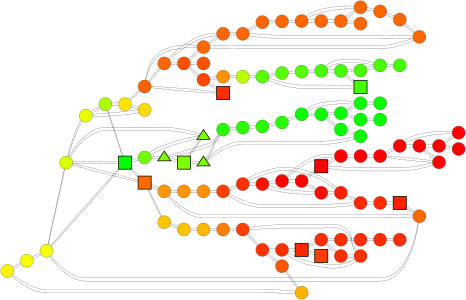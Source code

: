 graph G{
rankdir="LR";
size="10,2";
0 [shape="circle",label="",style=filled,fillcolor="#fff400",penwidth="1",fixedsize=true,width="1",height="1"];
1 [shape="circle",label="",style=filled,fillcolor="#ff6600",penwidth="1",fixedsize=true,width="1",height="1"];
2 [shape="circle",label="",style=filled,fillcolor="#aaff00",penwidth="1",fixedsize=true,width="1",height="1"];
3 [shape="circle",label="",style=filled,fillcolor="#09ff00",penwidth="1",fixedsize=true,width="1",height="1"];
4 [shape="circle",label="",style=filled,fillcolor="#09ff00",penwidth="1",fixedsize=true,width="1",height="1"];
5 [shape="circle",label="",style=filled,fillcolor="#ff6600",penwidth="1",fixedsize=true,width="1",height="1"];
6 [shape="square",label="",style=filled,fillcolor="#ff1e00",penwidth="4",fixedsize=true,width="1",height="1"];
7 [shape="circle",label="",style=filled,fillcolor="#ffdb00",penwidth="1",fixedsize=true,width="1",height="1"];
8 [shape="circle",label="",style=filled,fillcolor="#46ff00",penwidth="1",fixedsize=true,width="1",height="1"];
9 [shape="circle",label="",style=filled,fillcolor="#ff0000",penwidth="1",fixedsize=true,width="1",height="1"];
10 [shape="circle",label="",style=filled,fillcolor="#ff6600",penwidth="1",fixedsize=true,width="1",height="1"];
11 [shape="circle",label="",style=filled,fillcolor="#ff0000",penwidth="1",fixedsize=true,width="1",height="1"];
12 [shape="circle",label="",style=filled,fillcolor="#ff6600",penwidth="1",fixedsize=true,width="1",height="1"];
13 [shape="circle",label="",style=filled,fillcolor="#ff0300",penwidth="1",fixedsize=true,width="1",height="1"];
14 [shape="circle",label="",style=filled,fillcolor="#09ff00",penwidth="1",fixedsize=true,width="1",height="1"];
15 [shape="circle",label="",style=filled,fillcolor="#f7ff00",penwidth="1",fixedsize=true,width="1",height="1"];
16 [shape="circle",label="",style=filled,fillcolor="#ff1100",penwidth="1",fixedsize=true,width="1",height="1"];
17 [shape="circle",label="",style=filled,fillcolor="#ff6600",penwidth="1",fixedsize=true,width="1",height="1"];
18 [shape="circle",label="",style=filled,fillcolor="#ff0000",penwidth="1",fixedsize=true,width="1",height="1"];
19 [shape="circle",label="",style=filled,fillcolor="#ff1e00",penwidth="1",fixedsize=true,width="1",height="1"];
20 [shape="circle",label="",style=filled,fillcolor="#29ff00",penwidth="1",fixedsize=true,width="1",height="1"];
21 [shape="circle",label="",style=filled,fillcolor="#09ff00",penwidth="1",fixedsize=true,width="1",height="1"];
22 [shape="circle",label="",style=filled,fillcolor="#ff6600",penwidth="1",fixedsize=true,width="1",height="1"];
23 [shape="circle",label="",style=filled,fillcolor="#ff0000",penwidth="1",fixedsize=true,width="1",height="1"];
24 [shape="circle",label="",style=filled,fillcolor="#ff0000",penwidth="1",fixedsize=true,width="1",height="1"];
25 [shape="circle",label="",style=filled,fillcolor="#ff5400",penwidth="1",fixedsize=true,width="1",height="1"];
26 [shape="square",label="",style=filled,fillcolor="#7dff00",penwidth="4",fixedsize=true,width="1",height="1"];
27 [shape="circle",label="",style=filled,fillcolor="#ff2e00",penwidth="1",fixedsize=true,width="1",height="1"];
28 [shape="circle",label="",style=filled,fillcolor="#09ff00",penwidth="1",fixedsize=true,width="1",height="1"];
29 [shape="circle",label="",style=filled,fillcolor="#ff2d00",penwidth="1",fixedsize=true,width="1",height="1"];
30 [shape="circle",label="",style=filled,fillcolor="#ff3000",penwidth="1",fixedsize=true,width="1",height="1"];
31 [shape="square",label="",style=filled,fillcolor="#ff0000",penwidth="4",fixedsize=true,width="1",height="1"];
32 [shape="circle",label="",style=filled,fillcolor="#faff00",penwidth="1",fixedsize=true,width="1",height="1"];
33 [shape="triangle",label="",style=filled,fillcolor="#7dff00",penwidth="4",fixedsize=true,width="1",height="1"];
34 [shape="circle",label="",style=filled,fillcolor="#ff6600",penwidth="1",fixedsize=true,width="1",height="1"];
35 [shape="circle",label="",style=filled,fillcolor="#58ff00",penwidth="1",fixedsize=true,width="1",height="1"];
36 [shape="circle",label="",style=filled,fillcolor="#ff6300",penwidth="1",fixedsize=true,width="1",height="1"];
37 [shape="triangle",label="",style=filled,fillcolor="#7dff00",penwidth="4",fixedsize=true,width="1",height="1"];
38 [shape="circle",label="",style=filled,fillcolor="#ff6600",penwidth="1",fixedsize=true,width="1",height="1"];
39 [shape="square",label="",style=filled,fillcolor="#ff2700",penwidth="4",fixedsize=true,width="1",height="1"];
40 [shape="circle",label="",style=filled,fillcolor="#ff5200",penwidth="1",fixedsize=true,width="1",height="1"];
41 [shape="circle",label="",style=filled,fillcolor="#ff2d00",penwidth="1",fixedsize=true,width="1",height="1"];
42 [shape="circle",label="",style=filled,fillcolor="#ff0000",penwidth="1",fixedsize=true,width="1",height="1"];
43 [shape="square",label="",style=filled,fillcolor="#ff6a00",penwidth="4",fixedsize=true,width="1",height="1"];
44 [shape="circle",label="",style=filled,fillcolor="#ff0100",penwidth="1",fixedsize=true,width="1",height="1"];
45 [shape="circle",label="",style=filled,fillcolor="#ff0000",penwidth="1",fixedsize=true,width="1",height="1"];
46 [shape="circle",label="",style=filled,fillcolor="#09ff00",penwidth="1",fixedsize=true,width="1",height="1"];
47 [shape="circle",label="",style=filled,fillcolor="#29ff00",penwidth="1",fixedsize=true,width="1",height="1"];
48 [shape="circle",label="",style=filled,fillcolor="#ff6600",penwidth="1",fixedsize=true,width="1",height="1"];
49 [shape="circle",label="",style=filled,fillcolor="#09ff00",penwidth="1",fixedsize=true,width="1",height="1"];
50 [shape="circle",label="",style=filled,fillcolor="#ff2e00",penwidth="1",fixedsize=true,width="1",height="1"];
51 [shape="circle",label="",style=filled,fillcolor="#ff9500",penwidth="1",fixedsize=true,width="1",height="1"];
52 [shape="circle",label="",style=filled,fillcolor="#ff4100",penwidth="1",fixedsize=true,width="1",height="1"];
53 [shape="circle",label="",style=filled,fillcolor="#09ff00",penwidth="1",fixedsize=true,width="1",height="1"];
54 [shape="circle",label="",style=filled,fillcolor="#ff9300",penwidth="1",fixedsize=true,width="1",height="1"];
55 [shape="circle",label="",style=filled,fillcolor="#ff6900",penwidth="1",fixedsize=true,width="1",height="1"];
56 [shape="circle",label="",style=filled,fillcolor="#ff3400",penwidth="1",fixedsize=true,width="1",height="1"];
57 [shape="circle",label="",style=filled,fillcolor="#ff9500",penwidth="1",fixedsize=true,width="1",height="1"];
58 [shape="circle",label="",style=filled,fillcolor="#ff6600",penwidth="1",fixedsize=true,width="1",height="1"];
59 [shape="circle",label="",style=filled,fillcolor="#46ff00",penwidth="1",fixedsize=true,width="1",height="1"];
60 [shape="circle",label="",style=filled,fillcolor="#ff4000",penwidth="1",fixedsize=true,width="1",height="1"];
61 [shape="circle",label="",style=filled,fillcolor="#58ff00",penwidth="1",fixedsize=true,width="1",height="1"];
62 [shape="square",label="",style=filled,fillcolor="#00ff00",penwidth="4",fixedsize=true,width="1",height="1"];
63 [shape="circle",label="",style=filled,fillcolor="#58ff00",penwidth="1",fixedsize=true,width="1",height="1"];
64 [shape="circle",label="",style=filled,fillcolor="#ff2d00",penwidth="1",fixedsize=true,width="1",height="1"];
65 [shape="circle",label="",style=filled,fillcolor="#ff0900",penwidth="1",fixedsize=true,width="1",height="1"];
66 [shape="circle",label="",style=filled,fillcolor="#ff0000",penwidth="1",fixedsize=true,width="1",height="1"];
67 [shape="circle",label="",style=filled,fillcolor="#46ff00",penwidth="1",fixedsize=true,width="1",height="1"];
68 [shape="circle",label="",style=filled,fillcolor="#dcff00",penwidth="1",fixedsize=true,width="1",height="1"];
69 [shape="circle",label="",style=filled,fillcolor="#ff6600",penwidth="1",fixedsize=true,width="1",height="1"];
70 [shape="circle",label="",style=filled,fillcolor="#ff2b00",penwidth="1",fixedsize=true,width="1",height="1"];
71 [shape="circle",label="",style=filled,fillcolor="#29ff00",penwidth="1",fixedsize=true,width="1",height="1"];
72 [shape="circle",label="",style=filled,fillcolor="#ffe400",penwidth="1",fixedsize=true,width="1",height="1"];
73 [shape="circle",label="",style=filled,fillcolor="#ff2900",penwidth="1",fixedsize=true,width="1",height="1"];
74 [shape="circle",label="",style=filled,fillcolor="#ff3000",penwidth="1",fixedsize=true,width="1",height="1"];
75 [shape="circle",label="",style=filled,fillcolor="#ffc400",penwidth="1",fixedsize=true,width="1",height="1"];
76 [shape="circle",label="",style=filled,fillcolor="#ff9200",penwidth="1",fixedsize=true,width="1",height="1"];
77 [shape="circle",label="",style=filled,fillcolor="#ffb600",penwidth="1",fixedsize=true,width="1",height="1"];
78 [shape="circle",label="",style=filled,fillcolor="#ff2d00",penwidth="1",fixedsize=true,width="1",height="1"];
79 [shape="circle",label="",style=filled,fillcolor="#ff6600",penwidth="1",fixedsize=true,width="1",height="1"];
80 [shape="circle",label="",style=filled,fillcolor="#ff2d00",penwidth="1",fixedsize=true,width="1",height="1"];
81 [shape="circle",label="",style=filled,fillcolor="#74ff00",penwidth="1",fixedsize=true,width="1",height="1"];
82 [shape="circle",label="",style=filled,fillcolor="#baff00",penwidth="1",fixedsize=true,width="1",height="1"];
83 [shape="square",label="",style=filled,fillcolor="#ff2e00",penwidth="4",fixedsize=true,width="1",height="1"];
84 [shape="circle",label="",style=filled,fillcolor="#09ff00",penwidth="1",fixedsize=true,width="1",height="1"];
85 [shape="triangle",label="",style=filled,fillcolor="#7dff00",penwidth="4",fixedsize=true,width="1",height="1"];
86 [shape="circle",label="",style=filled,fillcolor="#ffb300",penwidth="1",fixedsize=true,width="1",height="1"];
87 [shape="circle",label="",style=filled,fillcolor="#ff6600",penwidth="1",fixedsize=true,width="1",height="1"];
88 [shape="square",label="",style=filled,fillcolor="#ff3e00",penwidth="4",fixedsize=true,width="1",height="1"];
89 [shape="circle",label="",style=filled,fillcolor="#ff6600",penwidth="1",fixedsize=true,width="1",height="1"];
90 [shape="circle",label="",style=filled,fillcolor="#e8ff00",penwidth="1",fixedsize=true,width="1",height="1"];
91 [shape="circle",label="",style=filled,fillcolor="#46ff00",penwidth="1",fixedsize=true,width="1",height="1"];
92 [shape="circle",label="",style=filled,fillcolor="#ff7e00",penwidth="1",fixedsize=true,width="1",height="1"];
93 [shape="square",label="",style=filled,fillcolor="#43ff00",penwidth="4",fixedsize=true,width="1",height="1"];
94 [shape="circle",label="",style=filled,fillcolor="#29ff00",penwidth="1",fixedsize=true,width="1",height="1"];
95 [shape="circle",label="",style=filled,fillcolor="#ff4700",penwidth="1",fixedsize=true,width="1",height="1"];
96 [shape="circle",label="",style=filled,fillcolor="#ffc600",penwidth="1",fixedsize=true,width="1",height="1"];
97 [shape="circle",label="",style=filled,fillcolor="#46ff00",penwidth="1",fixedsize=true,width="1",height="1"];
98 [shape="circle",label="",style=filled,fillcolor="#ff5200",penwidth="1",fixedsize=true,width="1",height="1"];
99 [shape="circle",label="",style=filled,fillcolor="#ff0000",penwidth="1",fixedsize=true,width="1",height="1"];
0 -- 86[dir="none",color="black",penwidth="1"];
0 -- 32[dir="none",color="black",penwidth="1"];
1 -- 12[dir="none",color="black",penwidth="1"];
1 -- 38[dir="none",color="black",penwidth="1"];
1 -- 58[dir="none",color="black",penwidth="1"];
2 -- 72[dir="none",color="black",penwidth="1"];
2 -- 62[dir="none",color="black",penwidth="1"];
2 -- 90[dir="none",color="black",penwidth="1"];
3 -- 84[dir="none",color="black",penwidth="1"];
3 -- 49[dir="none",color="black",penwidth="1"];
3 -- 14[dir="none",color="black",penwidth="1"];
4 -- 84[dir="none",color="black",penwidth="1"];
5 -- 89[dir="none",color="black",penwidth="1"];
5 -- 34[dir="none",color="black",penwidth="1"];
6 -- 70[dir="none",color="black",penwidth="1"];
6 -- 55[dir="none",color="black",penwidth="1"];
7 -- 72[dir="none",color="black",penwidth="1"];
7 -- 90[dir="none",color="black",penwidth="1"];
8 -- 97[dir="none",color="black",penwidth="1"];
9 -- 23[dir="none",color="black",penwidth="1"];
9 -- 99[dir="none",color="black",penwidth="1"];
9 -- 45[dir="none",color="black",penwidth="1"];
10 -- 69[dir="none",color="black",penwidth="1"];
10 -- 17[dir="none",color="black",penwidth="1"];
11 -- 23[dir="none",color="black",penwidth="1"];
11 -- 66[dir="none",color="black",penwidth="1"];
11 -- 99[dir="none",color="black",penwidth="1"];
12 -- 1[dir="none",color="black",penwidth="1"];
12 -- 87[dir="none",color="black",penwidth="1"];
13 -- 16[dir="none",color="black",penwidth="1"];
13 -- 18[dir="none",color="black",penwidth="1"];
13 -- 44[dir="none",color="black",penwidth="1"];
14 -- 53[dir="none",color="black",penwidth="1"];
14 -- 21[dir="none",color="black",penwidth="1"];
14 -- 3[dir="none",color="black",penwidth="1"];
15 -- 32[dir="none",color="black",penwidth="1"];
15 -- 62[dir="none",color="black",penwidth="1"];
15 -- 68[dir="none",color="black",penwidth="1"];
15 -- 55[dir="none",color="black",penwidth="1"];
16 -- 30[dir="none",color="black",penwidth="1"];
16 -- 65[dir="none",color="black",penwidth="1"];
16 -- 13[dir="none",color="black",penwidth="1"];
17 -- 10[dir="none",color="black",penwidth="1"];
17 -- 38[dir="none",color="black",penwidth="1"];
18 -- 13[dir="none",color="black",penwidth="1"];
18 -- 31[dir="none",color="black",penwidth="1"];
18 -- 24[dir="none",color="black",penwidth="1"];
19 -- 73[dir="none",color="black",penwidth="1"];
19 -- 30[dir="none",color="black",penwidth="1"];
19 -- 65[dir="none",color="black",penwidth="1"];
20 -- 71[dir="none",color="black",penwidth="1"];
20 -- 21[dir="none",color="black",penwidth="1"];
21 -- 20[dir="none",color="black",penwidth="1"];
21 -- 84[dir="none",color="black",penwidth="1"];
21 -- 14[dir="none",color="black",penwidth="1"];
22 -- 58[dir="none",color="black",penwidth="1"];
22 -- 98[dir="none",color="black",penwidth="1"];
22 -- 36[dir="none",color="black",penwidth="1"];
23 -- 9[dir="none",color="black",penwidth="1"];
23 -- 42[dir="none",color="black",penwidth="1"];
23 -- 11[dir="none",color="black",penwidth="1"];
24 -- 18[dir="none",color="black",penwidth="1"];
24 -- 45[dir="none",color="black",penwidth="1"];
25 -- 56[dir="none",color="black",penwidth="1"];
25 -- 86[dir="none",color="black",penwidth="1"];
26 -- 85[dir="none",color="black",penwidth="1"];
26 -- 37[dir="none",color="black",penwidth="1"];
26 -- 33[dir="none",color="black",penwidth="1"];
27 -- 39[dir="none",color="black",penwidth="1"];
27 -- 74[dir="none",color="black",penwidth="1"];
27 -- 56[dir="none",color="black",penwidth="1"];
28 -- 49[dir="none",color="black",penwidth="1"];
29 -- 78[dir="none",color="black",penwidth="1"];
29 -- 39[dir="none",color="black",penwidth="1"];
29 -- 50[dir="none",color="black",penwidth="1"];
30 -- 60[dir="none",color="black",penwidth="1"];
30 -- 19[dir="none",color="black",penwidth="1"];
30 -- 16[dir="none",color="black",penwidth="1"];
31 -- 18[dir="none",color="black",penwidth="1"];
31 -- 42[dir="none",color="black",penwidth="1"];
31 -- 44[dir="none",color="black",penwidth="1"];
32 -- 0[dir="none",color="black",penwidth="1"];
32 -- 15[dir="none",color="black",penwidth="1"];
33 -- 26[dir="none",color="black",penwidth="1"];
33 -- 47[dir="none",color="black",penwidth="1"];
33 -- 46[dir="none",color="black",penwidth="1"];
34 -- 5[dir="none",color="black",penwidth="1"];
34 -- 69[dir="none",color="black",penwidth="1"];
34 -- 87[dir="none",color="black",penwidth="1"];
35 -- 61[dir="none",color="black",penwidth="1"];
35 -- 63[dir="none",color="black",penwidth="1"];
36 -- 48[dir="none",color="black",penwidth="1"];
36 -- 72[dir="none",color="black",penwidth="1"];
36 -- 22[dir="none",color="black",penwidth="1"];
36 -- 83[dir="none",color="black",penwidth="1"];
37 -- 81[dir="none",color="black",penwidth="1"];
37 -- 26[dir="none",color="black",penwidth="1"];
37 -- 47[dir="none",color="black",penwidth="1"];
38 -- 17[dir="none",color="black",penwidth="1"];
38 -- 48[dir="none",color="black",penwidth="1"];
38 -- 1[dir="none",color="black",penwidth="1"];
39 -- 88[dir="none",color="black",penwidth="1"];
39 -- 27[dir="none",color="black",penwidth="1"];
39 -- 29[dir="none",color="black",penwidth="1"];
40 -- 98[dir="none",color="black",penwidth="1"];
41 -- 80[dir="none",color="black",penwidth="1"];
41 -- 64[dir="none",color="black",penwidth="1"];
42 -- 31[dir="none",color="black",penwidth="1"];
42 -- 23[dir="none",color="black",penwidth="1"];
42 -- 45[dir="none",color="black",penwidth="1"];
43 -- 62[dir="none",color="black",penwidth="1"];
43 -- 68[dir="none",color="black",penwidth="1"];
43 -- 51[dir="none",color="black",penwidth="1"];
43 -- 96[dir="none",color="black",penwidth="1"];
44 -- 65[dir="none",color="black",penwidth="1"];
44 -- 13[dir="none",color="black",penwidth="1"];
44 -- 31[dir="none",color="black",penwidth="1"];
45 -- 9[dir="none",color="black",penwidth="1"];
45 -- 42[dir="none",color="black",penwidth="1"];
45 -- 24[dir="none",color="black",penwidth="1"];
46 -- 53[dir="none",color="black",penwidth="1"];
46 -- 33[dir="none",color="black",penwidth="1"];
47 -- 94[dir="none",color="black",penwidth="1"];
47 -- 37[dir="none",color="black",penwidth="1"];
47 -- 33[dir="none",color="black",penwidth="1"];
48 -- 38[dir="none",color="black",penwidth="1"];
48 -- 58[dir="none",color="black",penwidth="1"];
48 -- 98[dir="none",color="black",penwidth="1"];
48 -- 36[dir="none",color="black",penwidth="1"];
49 -- 3[dir="none",color="black",penwidth="1"];
49 -- 28[dir="none",color="black",penwidth="1"];
50 -- 74[dir="none",color="black",penwidth="1"];
50 -- 29[dir="none",color="black",penwidth="1"];
51 -- 57[dir="none",color="black",penwidth="1"];
51 -- 55[dir="none",color="black",penwidth="1"];
51 -- 43[dir="none",color="black",penwidth="1"];
52 -- 74[dir="none",color="black",penwidth="1"];
52 -- 56[dir="none",color="black",penwidth="1"];
52 -- 92[dir="none",color="black",penwidth="1"];
53 -- 46[dir="none",color="black",penwidth="1"];
53 -- 14[dir="none",color="black",penwidth="1"];
54 -- 82[dir="none",color="black",penwidth="1"];
54 -- 95[dir="none",color="black",penwidth="1"];
55 -- 15[dir="none",color="black",penwidth="1"];
55 -- 6[dir="none",color="black",penwidth="1"];
55 -- 51[dir="none",color="black",penwidth="1"];
56 -- 27[dir="none",color="black",penwidth="1"];
56 -- 52[dir="none",color="black",penwidth="1"];
56 -- 25[dir="none",color="black",penwidth="1"];
57 -- 76[dir="none",color="black",penwidth="1"];
57 -- 51[dir="none",color="black",penwidth="1"];
58 -- 48[dir="none",color="black",penwidth="1"];
58 -- 22[dir="none",color="black",penwidth="1"];
58 -- 1[dir="none",color="black",penwidth="1"];
59 -- 91[dir="none",color="black",penwidth="1"];
59 -- 93[dir="none",color="black",penwidth="1"];
59 -- 67[dir="none",color="black",penwidth="1"];
60 -- 76[dir="none",color="black",penwidth="1"];
60 -- 73[dir="none",color="black",penwidth="1"];
60 -- 30[dir="none",color="black",penwidth="1"];
61 -- 91[dir="none",color="black",penwidth="1"];
61 -- 35[dir="none",color="black",penwidth="1"];
62 -- 15[dir="none",color="black",penwidth="1"];
62 -- 2[dir="none",color="black",penwidth="1"];
62 -- 81[dir="none",color="black",penwidth="1"];
62 -- 68[dir="none",color="black",penwidth="1"];
62 -- 43[dir="none",color="black",penwidth="1"];
63 -- 93[dir="none",color="black",penwidth="1"];
63 -- 82[dir="none",color="black",penwidth="1"];
63 -- 35[dir="none",color="black",penwidth="1"];
64 -- 41[dir="none",color="black",penwidth="1"];
65 -- 19[dir="none",color="black",penwidth="1"];
65 -- 16[dir="none",color="black",penwidth="1"];
65 -- 44[dir="none",color="black",penwidth="1"];
66 -- 11[dir="none",color="black",penwidth="1"];
67 -- 97[dir="none",color="black",penwidth="1"];
67 -- 59[dir="none",color="black",penwidth="1"];
68 -- 15[dir="none",color="black",penwidth="1"];
68 -- 62[dir="none",color="black",penwidth="1"];
68 -- 85[dir="none",color="black",penwidth="1"];
68 -- 43[dir="none",color="black",penwidth="1"];
68 -- 90[dir="none",color="black",penwidth="1"];
69 -- 89[dir="none",color="black",penwidth="1"];
69 -- 34[dir="none",color="black",penwidth="1"];
69 -- 10[dir="none",color="black",penwidth="1"];
70 -- 6[dir="none",color="black",penwidth="1"];
70 -- 73[dir="none",color="black",penwidth="1"];
71 -- 94[dir="none",color="black",penwidth="1"];
71 -- 20[dir="none",color="black",penwidth="1"];
72 -- 36[dir="none",color="black",penwidth="1"];
72 -- 7[dir="none",color="black",penwidth="1"];
72 -- 2[dir="none",color="black",penwidth="1"];
73 -- 70[dir="none",color="black",penwidth="1"];
73 -- 60[dir="none",color="black",penwidth="1"];
73 -- 19[dir="none",color="black",penwidth="1"];
74 -- 50[dir="none",color="black",penwidth="1"];
74 -- 27[dir="none",color="black",penwidth="1"];
74 -- 52[dir="none",color="black",penwidth="1"];
75 -- 96[dir="none",color="black",penwidth="1"];
75 -- 77[dir="none",color="black",penwidth="1"];
76 -- 57[dir="none",color="black",penwidth="1"];
76 -- 60[dir="none",color="black",penwidth="1"];
77 -- 92[dir="none",color="black",penwidth="1"];
77 -- 75[dir="none",color="black",penwidth="1"];
78 -- 80[dir="none",color="black",penwidth="1"];
78 -- 29[dir="none",color="black",penwidth="1"];
79 -- 89[dir="none",color="black",penwidth="1"];
80 -- 78[dir="none",color="black",penwidth="1"];
80 -- 41[dir="none",color="black",penwidth="1"];
81 -- 62[dir="none",color="black",penwidth="1"];
81 -- 85[dir="none",color="black",penwidth="1"];
81 -- 37[dir="none",color="black",penwidth="1"];
82 -- 63[dir="none",color="black",penwidth="1"];
82 -- 54[dir="none",color="black",penwidth="1"];
83 -- 36[dir="none",color="black",penwidth="1"];
83 -- 95[dir="none",color="black",penwidth="1"];
84 -- 21[dir="none",color="black",penwidth="1"];
84 -- 3[dir="none",color="black",penwidth="1"];
84 -- 4[dir="none",color="black",penwidth="1"];
85 -- 81[dir="none",color="black",penwidth="1"];
85 -- 26[dir="none",color="black",penwidth="1"];
85 -- 68[dir="none",color="black",penwidth="1"];
86 -- 25[dir="none",color="black",penwidth="1"];
86 -- 0[dir="none",color="black",penwidth="1"];
87 -- 34[dir="none",color="black",penwidth="1"];
87 -- 12[dir="none",color="black",penwidth="1"];
88 -- 39[dir="none",color="black",penwidth="1"];
89 -- 79[dir="none",color="black",penwidth="1"];
89 -- 5[dir="none",color="black",penwidth="1"];
89 -- 69[dir="none",color="black",penwidth="1"];
90 -- 7[dir="none",color="black",penwidth="1"];
90 -- 2[dir="none",color="black",penwidth="1"];
90 -- 68[dir="none",color="black",penwidth="1"];
91 -- 97[dir="none",color="black",penwidth="1"];
91 -- 59[dir="none",color="black",penwidth="1"];
91 -- 61[dir="none",color="black",penwidth="1"];
92 -- 52[dir="none",color="black",penwidth="1"];
92 -- 77[dir="none",color="black",penwidth="1"];
93 -- 59[dir="none",color="black",penwidth="1"];
93 -- 63[dir="none",color="black",penwidth="1"];
94 -- 47[dir="none",color="black",penwidth="1"];
94 -- 71[dir="none",color="black",penwidth="1"];
95 -- 54[dir="none",color="black",penwidth="1"];
95 -- 98[dir="none",color="black",penwidth="1"];
95 -- 83[dir="none",color="black",penwidth="1"];
96 -- 43[dir="none",color="black",penwidth="1"];
96 -- 75[dir="none",color="black",penwidth="1"];
97 -- 91[dir="none",color="black",penwidth="1"];
97 -- 67[dir="none",color="black",penwidth="1"];
97 -- 8[dir="none",color="black",penwidth="1"];
98 -- 48[dir="none",color="black",penwidth="1"];
98 -- 95[dir="none",color="black",penwidth="1"];
98 -- 22[dir="none",color="black",penwidth="1"];
98 -- 40[dir="none",color="black",penwidth="1"];
99 -- 9[dir="none",color="black",penwidth="1"];
99 -- 11[dir="none",color="black",penwidth="1"];
}